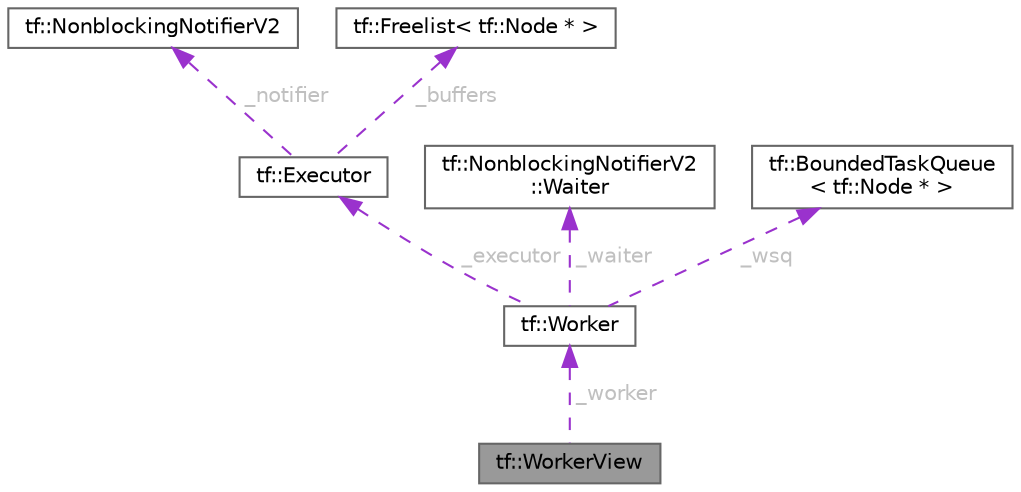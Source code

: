digraph "tf::WorkerView"
{
 // LATEX_PDF_SIZE
  bgcolor="transparent";
  edge [fontname=Helvetica,fontsize=10,labelfontname=Helvetica,labelfontsize=10];
  node [fontname=Helvetica,fontsize=10,shape=box,height=0.2,width=0.4];
  Node1 [id="Node000001",label="tf::WorkerView",height=0.2,width=0.4,color="gray40", fillcolor="grey60", style="filled", fontcolor="black",tooltip="class to create an immutable view of a worker"];
  Node2 -> Node1 [id="edge1_Node000001_Node000002",dir="back",color="darkorchid3",style="dashed",tooltip=" ",label=" _worker",fontcolor="grey" ];
  Node2 [id="Node000002",label="tf::Worker",height=0.2,width=0.4,color="gray40", fillcolor="white", style="filled",URL="$classtf_1_1_worker.html",tooltip="class to create a worker in an executor"];
  Node3 -> Node2 [id="edge2_Node000002_Node000003",dir="back",color="darkorchid3",style="dashed",tooltip=" ",label=" _executor",fontcolor="grey" ];
  Node3 [id="Node000003",label="tf::Executor",height=0.2,width=0.4,color="gray40", fillcolor="white", style="filled",URL="$classtf_1_1_executor.html",tooltip="class to create an executor for running a taskflow graph"];
  Node4 -> Node3 [id="edge3_Node000003_Node000004",dir="back",color="darkorchid3",style="dashed",tooltip=" ",label=" _notifier",fontcolor="grey" ];
  Node4 [id="Node000004",label="tf::NonblockingNotifierV2",height=0.2,width=0.4,color="gray40", fillcolor="white", style="filled",URL="$classtf_1_1_nonblocking_notifier_v2.html",tooltip=" "];
  Node5 -> Node3 [id="edge4_Node000003_Node000005",dir="back",color="darkorchid3",style="dashed",tooltip=" ",label=" _buffers",fontcolor="grey" ];
  Node5 [id="Node000005",label="tf::Freelist\< tf::Node * \>",height=0.2,width=0.4,color="gray40", fillcolor="white", style="filled",URL="$classtf_1_1_freelist.html",tooltip=" "];
  Node6 -> Node2 [id="edge5_Node000002_Node000006",dir="back",color="darkorchid3",style="dashed",tooltip=" ",label=" _waiter",fontcolor="grey" ];
  Node6 [id="Node000006",label="tf::NonblockingNotifierV2\l::Waiter",height=0.2,width=0.4,color="gray40", fillcolor="white", style="filled",URL="$structtf_1_1_nonblocking_notifier_v2_1_1_waiter.html",tooltip=" "];
  Node7 -> Node2 [id="edge6_Node000002_Node000007",dir="back",color="darkorchid3",style="dashed",tooltip=" ",label=" _wsq",fontcolor="grey" ];
  Node7 [id="Node000007",label="tf::BoundedTaskQueue\l\< tf::Node * \>",height=0.2,width=0.4,color="gray40", fillcolor="white", style="filled",URL="$classtf_1_1_bounded_task_queue.html",tooltip=" "];
}
